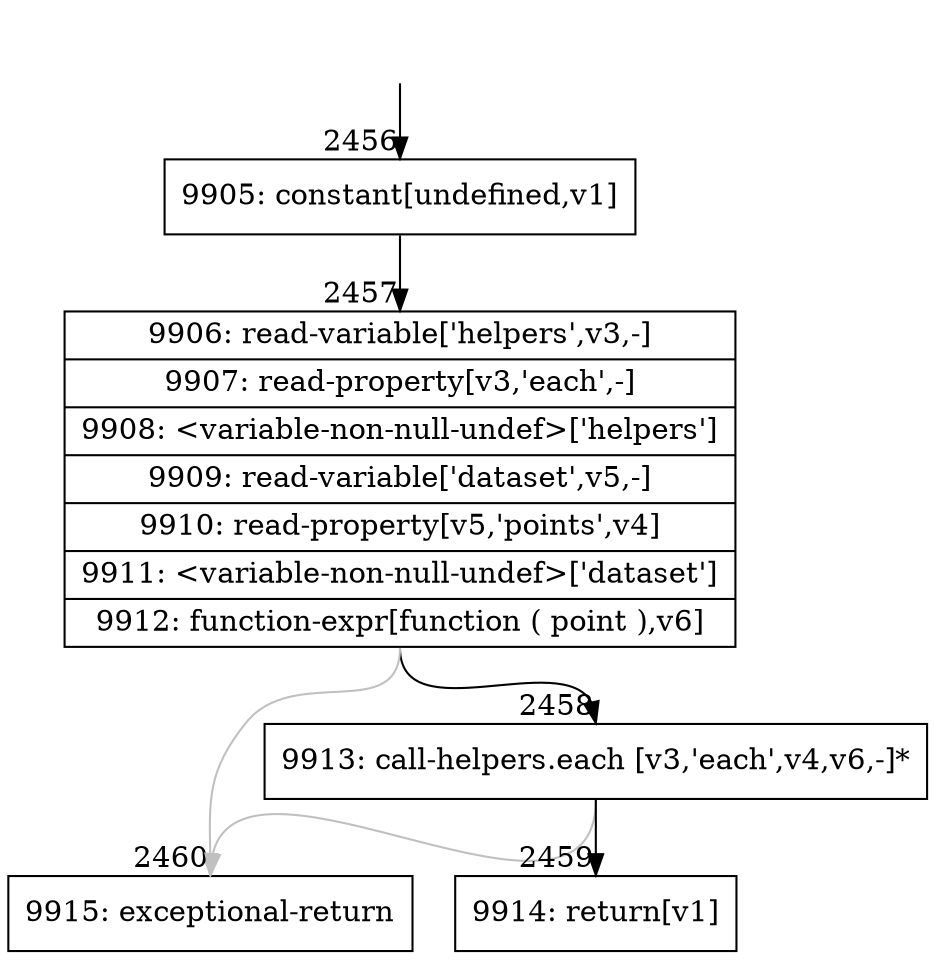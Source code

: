 digraph {
rankdir="TD"
BB_entry231[shape=none,label=""];
BB_entry231 -> BB2456 [tailport=s, headport=n, headlabel="    2456"]
BB2456 [shape=record label="{9905: constant[undefined,v1]}" ] 
BB2456 -> BB2457 [tailport=s, headport=n, headlabel="      2457"]
BB2457 [shape=record label="{9906: read-variable['helpers',v3,-]|9907: read-property[v3,'each',-]|9908: \<variable-non-null-undef\>['helpers']|9909: read-variable['dataset',v5,-]|9910: read-property[v5,'points',v4]|9911: \<variable-non-null-undef\>['dataset']|9912: function-expr[function ( point ),v6]}" ] 
BB2457 -> BB2458 [tailport=s, headport=n, headlabel="      2458"]
BB2457 -> BB2460 [tailport=s, headport=n, color=gray, headlabel="      2460"]
BB2458 [shape=record label="{9913: call-helpers.each [v3,'each',v4,v6,-]*}" ] 
BB2458 -> BB2459 [tailport=s, headport=n, headlabel="      2459"]
BB2458 -> BB2460 [tailport=s, headport=n, color=gray]
BB2459 [shape=record label="{9914: return[v1]}" ] 
BB2460 [shape=record label="{9915: exceptional-return}" ] 
//#$~ 2665
}
